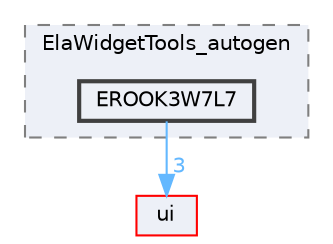 digraph "EROOK3W7L7"
{
 // LATEX_PDF_SIZE
  bgcolor="transparent";
  edge [fontname=Helvetica,fontsize=10,labelfontname=Helvetica,labelfontsize=10];
  node [fontname=Helvetica,fontsize=10,shape=box,height=0.2,width=0.4];
  compound=true
  subgraph clusterdir_b7f4e611935c48702b9c513ed8803feb {
    graph [ bgcolor="#edf0f7", pencolor="grey50", label="ElaWidgetTools_autogen", fontname=Helvetica,fontsize=10 style="filled,dashed", URL="dir_b7f4e611935c48702b9c513ed8803feb.html",tooltip=""]
  dir_7228120eebff1cfdff7266667d53570f [label="EROOK3W7L7", fillcolor="#edf0f7", color="grey25", style="filled,bold", URL="dir_7228120eebff1cfdff7266667d53570f.html",tooltip=""];
  }
  dir_1788f8309b1a812dcb800a185471cf6c [label="ui", fillcolor="#edf0f7", color="red", style="filled", URL="dir_1788f8309b1a812dcb800a185471cf6c.html",tooltip=""];
  dir_7228120eebff1cfdff7266667d53570f->dir_1788f8309b1a812dcb800a185471cf6c [headlabel="3", labeldistance=1.5 headhref="dir_000090_000351.html" href="dir_000090_000351.html" color="steelblue1" fontcolor="steelblue1"];
}
